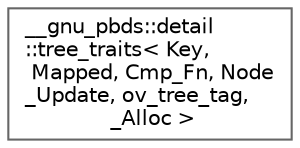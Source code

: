 digraph "Graphical Class Hierarchy"
{
 // LATEX_PDF_SIZE
  bgcolor="transparent";
  edge [fontname=Helvetica,fontsize=10,labelfontname=Helvetica,labelfontsize=10];
  node [fontname=Helvetica,fontsize=10,shape=box,height=0.2,width=0.4];
  rankdir="LR";
  Node0 [id="Node000000",label="__gnu_pbds::detail\l::tree_traits\< Key,\l Mapped, Cmp_Fn, Node\l_Update, ov_tree_tag,\l _Alloc \>",height=0.2,width=0.4,color="grey40", fillcolor="white", style="filled",URL="$struct____gnu__pbds_1_1detail_1_1tree__traits_3_01_key_00_01_mapped_00_01_cmp___fn_00_01_node___7573835b518f91503254b61ac23808ce.html",tooltip=" "];
}
